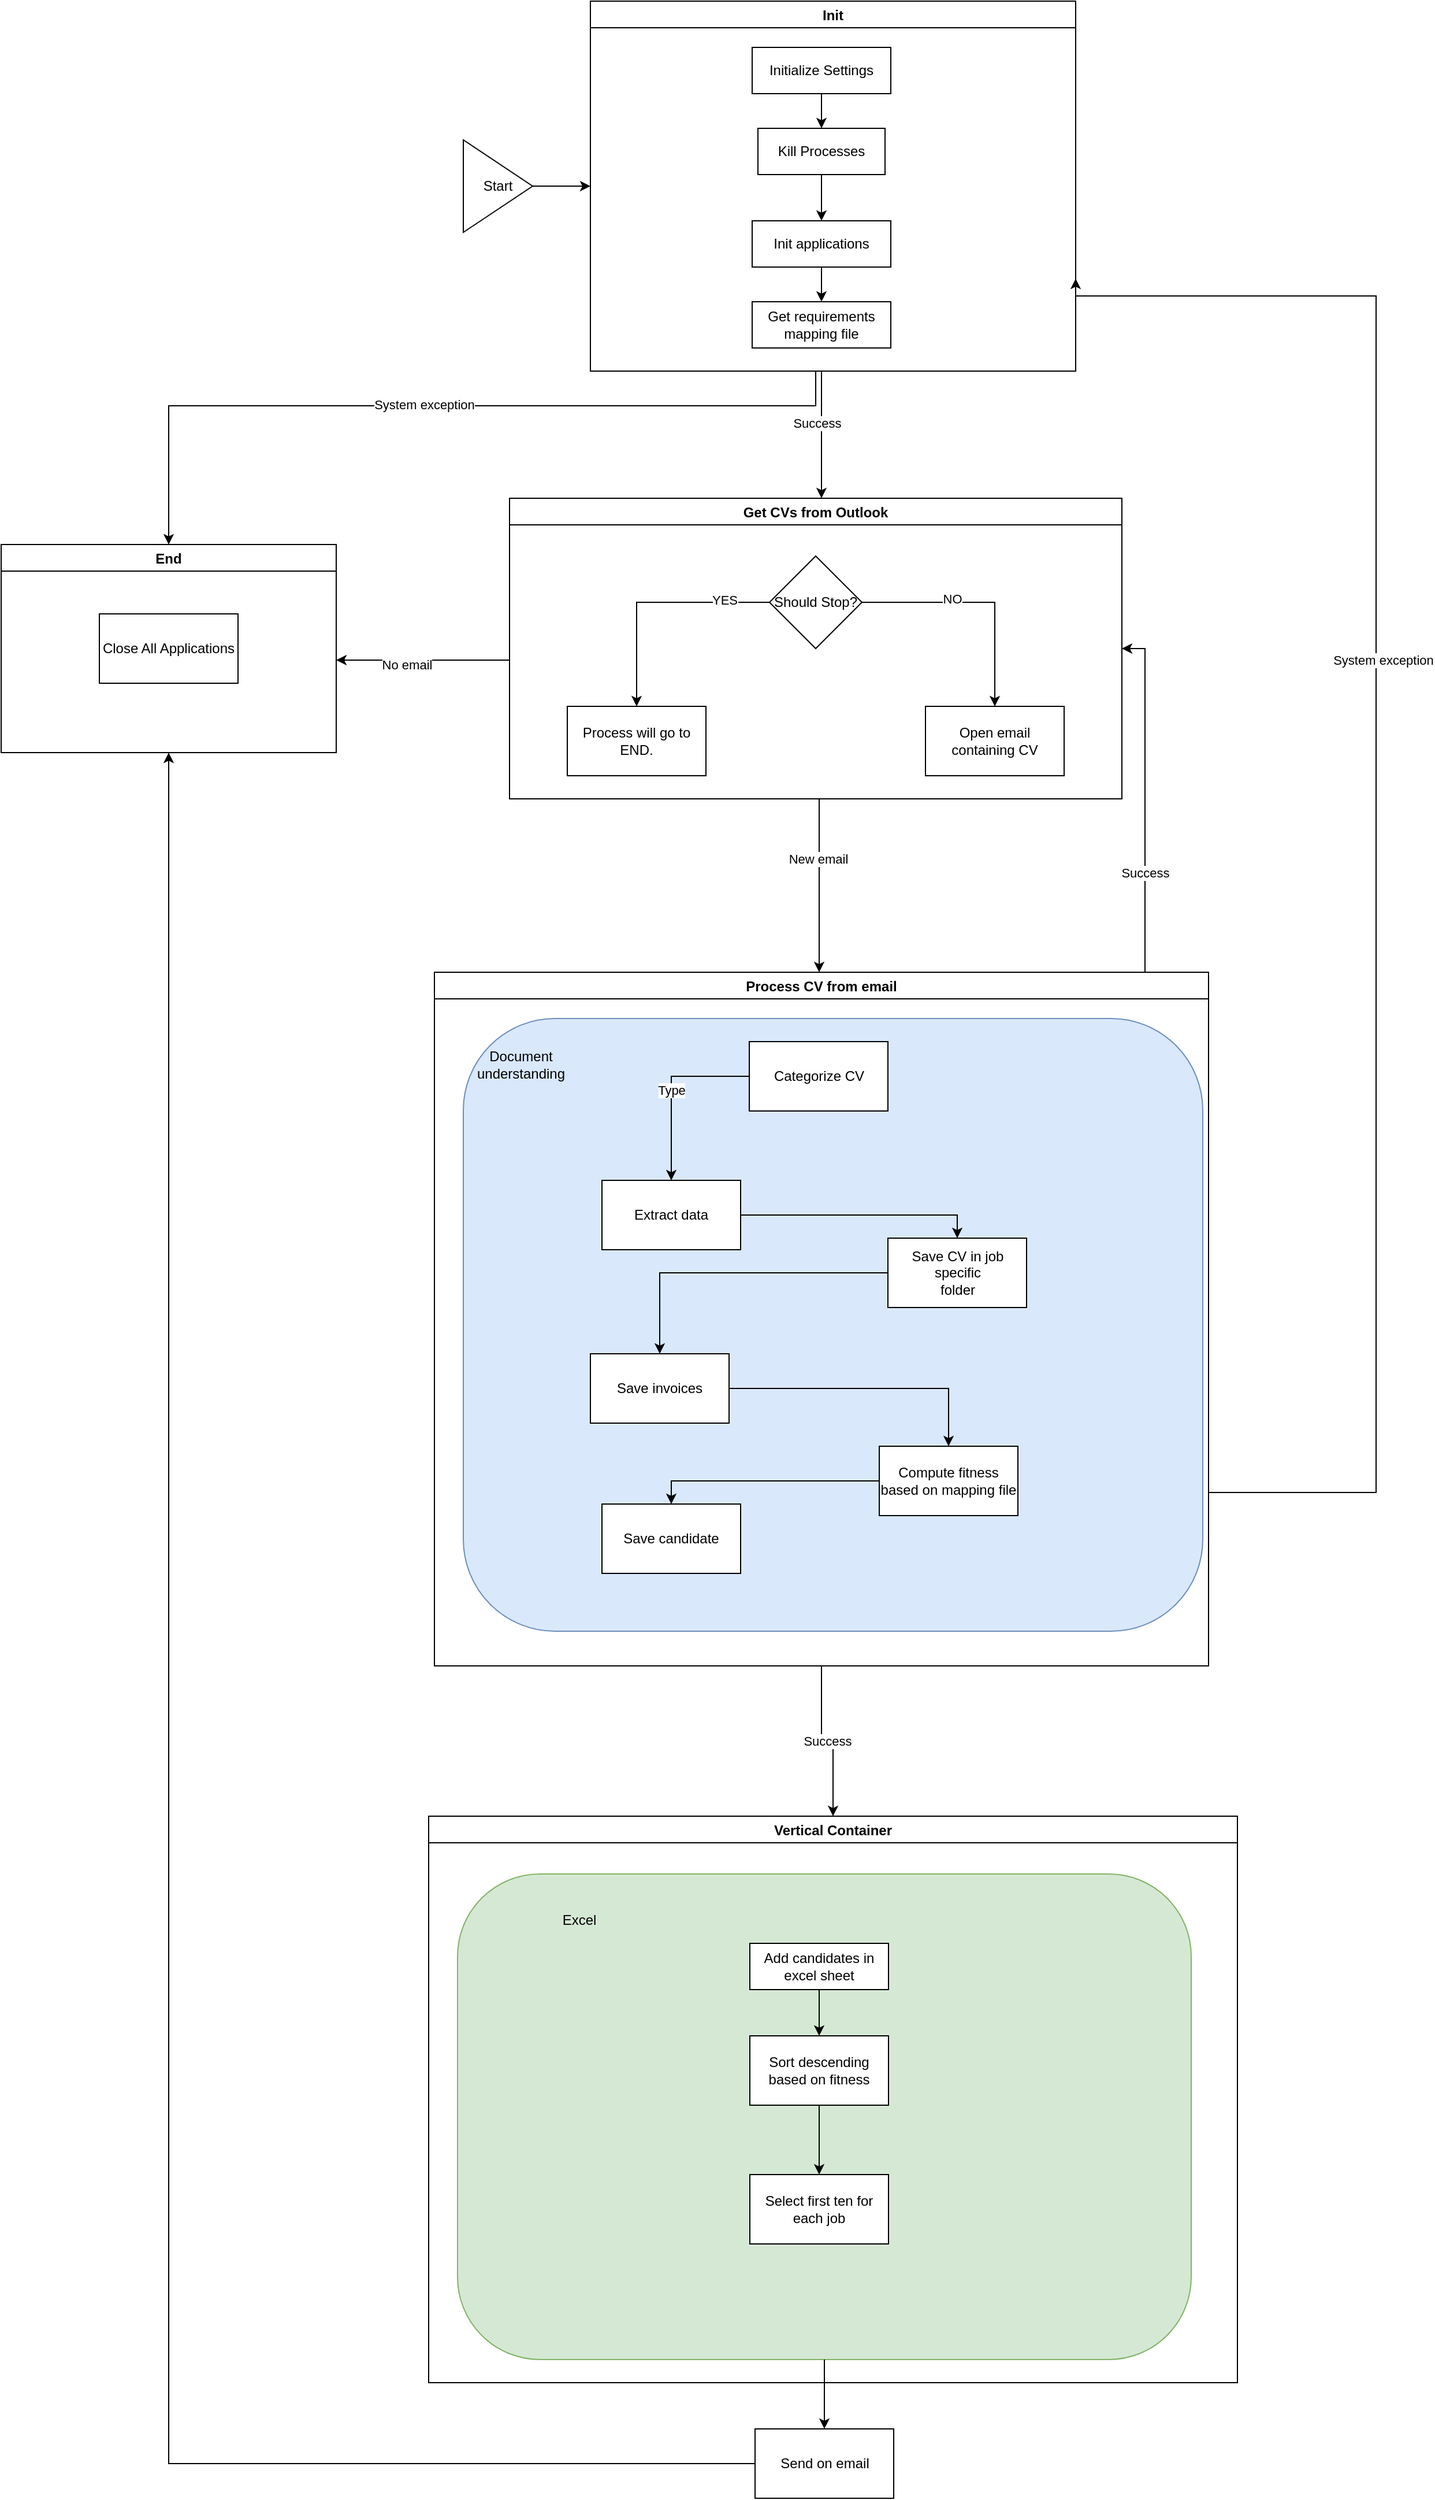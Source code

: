 <mxfile version="15.7.3" type="device"><diagram id="7uNkh-7z7AAtNyKgDQtF" name="Page-4"><mxGraphModel dx="2514" dy="615" grid="1" gridSize="10" guides="1" tooltips="1" connect="1" arrows="1" fold="1" page="1" pageScale="1" pageWidth="850" pageHeight="1100" math="0" shadow="0"><root><mxCell id="vxxEXwMNOzUfwDAZ87uT-0"/><mxCell id="vxxEXwMNOzUfwDAZ87uT-1" parent="vxxEXwMNOzUfwDAZ87uT-0"/><mxCell id="vxxEXwMNOzUfwDAZ87uT-2" value="" style="edgeStyle=orthogonalEdgeStyle;rounded=0;orthogonalLoop=1;jettySize=auto;html=1;entryX=0;entryY=0.5;entryDx=0;entryDy=0;" parent="vxxEXwMNOzUfwDAZ87uT-1" source="vxxEXwMNOzUfwDAZ87uT-3" target="vxxEXwMNOzUfwDAZ87uT-8" edge="1"><mxGeometry relative="1" as="geometry"><mxPoint x="190" y="230" as="targetPoint"/></mxGeometry></mxCell><mxCell id="vxxEXwMNOzUfwDAZ87uT-3" value="Start" style="triangle;whiteSpace=wrap;html=1;" parent="vxxEXwMNOzUfwDAZ87uT-1" vertex="1"><mxGeometry x="80" y="150" width="60" height="80" as="geometry"/></mxCell><mxCell id="vxxEXwMNOzUfwDAZ87uT-4" value="" style="edgeStyle=orthogonalEdgeStyle;rounded=0;orthogonalLoop=1;jettySize=auto;html=1;" parent="vxxEXwMNOzUfwDAZ87uT-1" source="vxxEXwMNOzUfwDAZ87uT-8" target="vxxEXwMNOzUfwDAZ87uT-16" edge="1"><mxGeometry relative="1" as="geometry"><Array as="points"><mxPoint x="390" y="380"/><mxPoint x="390" y="380"/></Array></mxGeometry></mxCell><mxCell id="vxxEXwMNOzUfwDAZ87uT-5" value="Success" style="edgeLabel;html=1;align=center;verticalAlign=middle;resizable=0;points=[];" parent="vxxEXwMNOzUfwDAZ87uT-4" vertex="1" connectable="0"><mxGeometry x="-0.183" y="-4" relative="1" as="geometry"><mxPoint as="offset"/></mxGeometry></mxCell><mxCell id="vxxEXwMNOzUfwDAZ87uT-6" style="edgeStyle=orthogonalEdgeStyle;rounded=0;orthogonalLoop=1;jettySize=auto;html=1;entryX=0.5;entryY=0;entryDx=0;entryDy=0;" parent="vxxEXwMNOzUfwDAZ87uT-1" source="vxxEXwMNOzUfwDAZ87uT-8" target="vxxEXwMNOzUfwDAZ87uT-64" edge="1"><mxGeometry relative="1" as="geometry"><Array as="points"><mxPoint x="385" y="380"/><mxPoint x="-175" y="380"/></Array></mxGeometry></mxCell><mxCell id="vxxEXwMNOzUfwDAZ87uT-7" value="System exception" style="edgeLabel;html=1;align=center;verticalAlign=middle;resizable=0;points=[];" parent="vxxEXwMNOzUfwDAZ87uT-6" vertex="1" connectable="0"><mxGeometry x="0.039" y="-1" relative="1" as="geometry"><mxPoint as="offset"/></mxGeometry></mxCell><mxCell id="vxxEXwMNOzUfwDAZ87uT-8" value="Init" style="swimlane;" parent="vxxEXwMNOzUfwDAZ87uT-1" vertex="1"><mxGeometry x="190" y="30" width="420" height="320" as="geometry"/></mxCell><mxCell id="vxxEXwMNOzUfwDAZ87uT-9" value="Initialize Settings" style="rounded=0;whiteSpace=wrap;html=1;" parent="vxxEXwMNOzUfwDAZ87uT-8" vertex="1"><mxGeometry x="140" y="40" width="120" height="40" as="geometry"/></mxCell><mxCell id="Ou969SNat2xQfquH75fH-2" style="edgeStyle=orthogonalEdgeStyle;rounded=0;orthogonalLoop=1;jettySize=auto;html=1;" parent="vxxEXwMNOzUfwDAZ87uT-8" source="vxxEXwMNOzUfwDAZ87uT-10" target="Ou969SNat2xQfquH75fH-0" edge="1"><mxGeometry relative="1" as="geometry"/></mxCell><mxCell id="vxxEXwMNOzUfwDAZ87uT-10" value="Kill Processes" style="rounded=0;whiteSpace=wrap;html=1;" parent="vxxEXwMNOzUfwDAZ87uT-8" vertex="1"><mxGeometry x="145" y="110" width="110" height="40" as="geometry"/></mxCell><mxCell id="vxxEXwMNOzUfwDAZ87uT-11" value="" style="edgeStyle=orthogonalEdgeStyle;rounded=0;orthogonalLoop=1;jettySize=auto;html=1;entryX=0.5;entryY=0;entryDx=0;entryDy=0;" parent="vxxEXwMNOzUfwDAZ87uT-8" source="vxxEXwMNOzUfwDAZ87uT-9" target="vxxEXwMNOzUfwDAZ87uT-10" edge="1"><mxGeometry relative="1" as="geometry"><mxPoint x="205" y="110" as="targetPoint"/></mxGeometry></mxCell><mxCell id="Ou969SNat2xQfquH75fH-1" value="&lt;div&gt;Get requirements mapping file&lt;/div&gt;" style="rounded=0;whiteSpace=wrap;html=1;" parent="vxxEXwMNOzUfwDAZ87uT-8" vertex="1"><mxGeometry x="140" y="260" width="120" height="40" as="geometry"/></mxCell><mxCell id="Ou969SNat2xQfquH75fH-3" style="edgeStyle=orthogonalEdgeStyle;rounded=0;orthogonalLoop=1;jettySize=auto;html=1;entryX=0.5;entryY=0;entryDx=0;entryDy=0;" parent="vxxEXwMNOzUfwDAZ87uT-8" source="Ou969SNat2xQfquH75fH-0" target="Ou969SNat2xQfquH75fH-1" edge="1"><mxGeometry relative="1" as="geometry"/></mxCell><mxCell id="Ou969SNat2xQfquH75fH-0" value="Init applications" style="rounded=0;whiteSpace=wrap;html=1;" parent="vxxEXwMNOzUfwDAZ87uT-8" vertex="1"><mxGeometry x="140" y="190" width="120" height="40" as="geometry"/></mxCell><mxCell id="vxxEXwMNOzUfwDAZ87uT-12" value="" style="edgeStyle=orthogonalEdgeStyle;rounded=0;orthogonalLoop=1;jettySize=auto;html=1;" parent="vxxEXwMNOzUfwDAZ87uT-1" source="vxxEXwMNOzUfwDAZ87uT-16" target="vxxEXwMNOzUfwDAZ87uT-28" edge="1"><mxGeometry relative="1" as="geometry"><Array as="points"><mxPoint x="388" y="750"/><mxPoint x="388" y="750"/></Array></mxGeometry></mxCell><mxCell id="vxxEXwMNOzUfwDAZ87uT-13" value="New email" style="edgeLabel;html=1;align=center;verticalAlign=middle;resizable=0;points=[];" parent="vxxEXwMNOzUfwDAZ87uT-12" vertex="1" connectable="0"><mxGeometry x="-0.307" y="-1" relative="1" as="geometry"><mxPoint as="offset"/></mxGeometry></mxCell><mxCell id="vxxEXwMNOzUfwDAZ87uT-14" value="" style="edgeStyle=orthogonalEdgeStyle;rounded=0;orthogonalLoop=1;jettySize=auto;html=1;" parent="vxxEXwMNOzUfwDAZ87uT-1" source="vxxEXwMNOzUfwDAZ87uT-16" target="vxxEXwMNOzUfwDAZ87uT-64" edge="1"><mxGeometry relative="1" as="geometry"><Array as="points"><mxPoint x="50" y="600"/><mxPoint x="50" y="600"/></Array></mxGeometry></mxCell><mxCell id="vxxEXwMNOzUfwDAZ87uT-15" value="No email" style="edgeLabel;html=1;align=center;verticalAlign=middle;resizable=0;points=[];" parent="vxxEXwMNOzUfwDAZ87uT-14" vertex="1" connectable="0"><mxGeometry x="0.201" y="4" relative="1" as="geometry"><mxPoint x="1" as="offset"/></mxGeometry></mxCell><mxCell id="vxxEXwMNOzUfwDAZ87uT-16" value="Get CVs from Outlook" style="swimlane;" parent="vxxEXwMNOzUfwDAZ87uT-1" vertex="1"><mxGeometry x="120" y="460" width="530" height="260" as="geometry"/></mxCell><mxCell id="vxxEXwMNOzUfwDAZ87uT-17" value="Should Stop?" style="rhombus;whiteSpace=wrap;html=1;" parent="vxxEXwMNOzUfwDAZ87uT-16" vertex="1"><mxGeometry x="225" y="50" width="80" height="80" as="geometry"/></mxCell><mxCell id="vxxEXwMNOzUfwDAZ87uT-18" value="Process will go to END." style="rounded=0;whiteSpace=wrap;html=1;" parent="vxxEXwMNOzUfwDAZ87uT-16" vertex="1"><mxGeometry x="50" y="180" width="120" height="60" as="geometry"/></mxCell><mxCell id="vxxEXwMNOzUfwDAZ87uT-19" value="Open email containing CV" style="whiteSpace=wrap;html=1;" parent="vxxEXwMNOzUfwDAZ87uT-16" vertex="1"><mxGeometry x="360" y="180" width="120" height="60" as="geometry"/></mxCell><mxCell id="vxxEXwMNOzUfwDAZ87uT-20" value="" style="edgeStyle=orthogonalEdgeStyle;rounded=0;orthogonalLoop=1;jettySize=auto;html=1;" parent="vxxEXwMNOzUfwDAZ87uT-16" source="vxxEXwMNOzUfwDAZ87uT-17" target="vxxEXwMNOzUfwDAZ87uT-19" edge="1"><mxGeometry relative="1" as="geometry"/></mxCell><mxCell id="vxxEXwMNOzUfwDAZ87uT-21" value="NO" style="edgeLabel;html=1;align=center;verticalAlign=middle;resizable=0;points=[];" parent="vxxEXwMNOzUfwDAZ87uT-20" vertex="1" connectable="0"><mxGeometry x="-0.24" y="3" relative="1" as="geometry"><mxPoint as="offset"/></mxGeometry></mxCell><mxCell id="vxxEXwMNOzUfwDAZ87uT-22" style="edgeStyle=orthogonalEdgeStyle;rounded=0;orthogonalLoop=1;jettySize=auto;html=1;entryX=0.5;entryY=0;entryDx=0;entryDy=0;" parent="vxxEXwMNOzUfwDAZ87uT-16" source="vxxEXwMNOzUfwDAZ87uT-17" target="vxxEXwMNOzUfwDAZ87uT-18" edge="1"><mxGeometry relative="1" as="geometry"><mxPoint x="140" y="180" as="targetPoint"/></mxGeometry></mxCell><mxCell id="vxxEXwMNOzUfwDAZ87uT-23" value="YES" style="edgeLabel;html=1;align=center;verticalAlign=middle;resizable=0;points=[];" parent="vxxEXwMNOzUfwDAZ87uT-22" vertex="1" connectable="0"><mxGeometry x="-0.62" y="-2" relative="1" as="geometry"><mxPoint as="offset"/></mxGeometry></mxCell><mxCell id="vxxEXwMNOzUfwDAZ87uT-24" style="edgeStyle=orthogonalEdgeStyle;rounded=0;orthogonalLoop=1;jettySize=auto;html=1;entryX=1;entryY=0.5;entryDx=0;entryDy=0;" parent="vxxEXwMNOzUfwDAZ87uT-1" source="vxxEXwMNOzUfwDAZ87uT-28" target="vxxEXwMNOzUfwDAZ87uT-16" edge="1"><mxGeometry relative="1" as="geometry"><Array as="points"><mxPoint x="670" y="590"/></Array></mxGeometry></mxCell><mxCell id="vxxEXwMNOzUfwDAZ87uT-25" value="Success" style="edgeLabel;html=1;align=center;verticalAlign=middle;resizable=0;points=[];" parent="vxxEXwMNOzUfwDAZ87uT-24" vertex="1" connectable="0"><mxGeometry x="-0.425" relative="1" as="geometry"><mxPoint as="offset"/></mxGeometry></mxCell><mxCell id="vxxEXwMNOzUfwDAZ87uT-26" style="edgeStyle=orthogonalEdgeStyle;rounded=0;orthogonalLoop=1;jettySize=auto;html=1;entryX=1;entryY=0.75;entryDx=0;entryDy=0;" parent="vxxEXwMNOzUfwDAZ87uT-1" source="vxxEXwMNOzUfwDAZ87uT-28" target="vxxEXwMNOzUfwDAZ87uT-8" edge="1"><mxGeometry relative="1" as="geometry"><Array as="points"><mxPoint x="870" y="1320"/><mxPoint x="870" y="285"/><mxPoint x="610" y="285"/></Array></mxGeometry></mxCell><mxCell id="vxxEXwMNOzUfwDAZ87uT-27" value="System exception" style="edgeLabel;html=1;align=center;verticalAlign=middle;resizable=0;points=[];" parent="vxxEXwMNOzUfwDAZ87uT-26" vertex="1" connectable="0"><mxGeometry x="0.189" y="-6" relative="1" as="geometry"><mxPoint as="offset"/></mxGeometry></mxCell><mxCell id="7STWUKNCDraEXHAkLIqX-9" value="Success" style="edgeStyle=orthogonalEdgeStyle;rounded=0;orthogonalLoop=1;jettySize=auto;html=1;entryX=0.5;entryY=0;entryDx=0;entryDy=0;" edge="1" parent="vxxEXwMNOzUfwDAZ87uT-1" source="vxxEXwMNOzUfwDAZ87uT-28" target="7STWUKNCDraEXHAkLIqX-8"><mxGeometry relative="1" as="geometry"><mxPoint x="400" y="1640" as="targetPoint"/><Array as="points"><mxPoint x="390" y="1535"/><mxPoint x="400" y="1535"/></Array></mxGeometry></mxCell><mxCell id="vxxEXwMNOzUfwDAZ87uT-28" value="Process CV from email" style="swimlane;startSize=23;" parent="vxxEXwMNOzUfwDAZ87uT-1" vertex="1"><mxGeometry x="55" y="870" width="670" height="600" as="geometry"/></mxCell><mxCell id="vxxEXwMNOzUfwDAZ87uT-29" value="" style="rounded=1;whiteSpace=wrap;html=1;fillColor=#dae8fc;strokeColor=#6c8ebf;" parent="vxxEXwMNOzUfwDAZ87uT-28" vertex="1"><mxGeometry x="25" y="40" width="640" height="530" as="geometry"/></mxCell><mxCell id="vxxEXwMNOzUfwDAZ87uT-33" value="&lt;div&gt;Save CV in job specific&lt;/div&gt;&lt;div&gt;folder&lt;br&gt;&lt;/div&gt;" style="whiteSpace=wrap;html=1;" parent="vxxEXwMNOzUfwDAZ87uT-28" vertex="1"><mxGeometry x="392.5" y="230" width="120" height="60" as="geometry"/></mxCell><mxCell id="vxxEXwMNOzUfwDAZ87uT-35" value="Save invoices" style="whiteSpace=wrap;html=1;" parent="vxxEXwMNOzUfwDAZ87uT-28" vertex="1"><mxGeometry x="135" y="330" width="120" height="60" as="geometry"/></mxCell><mxCell id="vxxEXwMNOzUfwDAZ87uT-36" value="" style="edgeStyle=orthogonalEdgeStyle;rounded=0;orthogonalLoop=1;jettySize=auto;html=1;" parent="vxxEXwMNOzUfwDAZ87uT-28" source="vxxEXwMNOzUfwDAZ87uT-33" target="vxxEXwMNOzUfwDAZ87uT-35" edge="1"><mxGeometry relative="1" as="geometry"/></mxCell><mxCell id="7STWUKNCDraEXHAkLIqX-6" style="edgeStyle=orthogonalEdgeStyle;rounded=0;orthogonalLoop=1;jettySize=auto;html=1;entryX=0.5;entryY=0;entryDx=0;entryDy=0;" edge="1" parent="vxxEXwMNOzUfwDAZ87uT-28" source="vxxEXwMNOzUfwDAZ87uT-37" target="7STWUKNCDraEXHAkLIqX-5"><mxGeometry relative="1" as="geometry"/></mxCell><mxCell id="vxxEXwMNOzUfwDAZ87uT-37" value="Compute fitness based on mapping file" style="whiteSpace=wrap;html=1;" parent="vxxEXwMNOzUfwDAZ87uT-28" vertex="1"><mxGeometry x="385" y="410" width="120" height="60" as="geometry"/></mxCell><mxCell id="vxxEXwMNOzUfwDAZ87uT-38" value="" style="edgeStyle=orthogonalEdgeStyle;rounded=0;orthogonalLoop=1;jettySize=auto;html=1;" parent="vxxEXwMNOzUfwDAZ87uT-28" source="vxxEXwMNOzUfwDAZ87uT-35" target="vxxEXwMNOzUfwDAZ87uT-37" edge="1"><mxGeometry relative="1" as="geometry"/></mxCell><mxCell id="Ou969SNat2xQfquH75fH-6" value="Type" style="edgeStyle=orthogonalEdgeStyle;rounded=0;orthogonalLoop=1;jettySize=auto;html=1;" parent="vxxEXwMNOzUfwDAZ87uT-28" source="vxxEXwMNOzUfwDAZ87uT-41" target="Ou969SNat2xQfquH75fH-4" edge="1"><mxGeometry relative="1" as="geometry"/></mxCell><mxCell id="vxxEXwMNOzUfwDAZ87uT-41" value="Categorize CV" style="rounded=0;whiteSpace=wrap;html=1;" parent="vxxEXwMNOzUfwDAZ87uT-28" vertex="1"><mxGeometry x="272.5" y="60" width="120" height="60" as="geometry"/></mxCell><mxCell id="vxxEXwMNOzUfwDAZ87uT-47" value="Document understanding" style="text;html=1;strokeColor=none;fillColor=none;align=center;verticalAlign=middle;whiteSpace=wrap;rounded=0;" parent="vxxEXwMNOzUfwDAZ87uT-28" vertex="1"><mxGeometry x="55" y="70" width="40" height="20" as="geometry"/></mxCell><mxCell id="Ou969SNat2xQfquH75fH-7" style="edgeStyle=orthogonalEdgeStyle;rounded=0;orthogonalLoop=1;jettySize=auto;html=1;entryX=0.5;entryY=0;entryDx=0;entryDy=0;" parent="vxxEXwMNOzUfwDAZ87uT-28" source="Ou969SNat2xQfquH75fH-4" target="vxxEXwMNOzUfwDAZ87uT-33" edge="1"><mxGeometry relative="1" as="geometry"/></mxCell><mxCell id="Ou969SNat2xQfquH75fH-4" value="Extract data" style="whiteSpace=wrap;html=1;" parent="vxxEXwMNOzUfwDAZ87uT-28" vertex="1"><mxGeometry x="145" y="180" width="120" height="60" as="geometry"/></mxCell><mxCell id="7STWUKNCDraEXHAkLIqX-5" value="Save candidate" style="rounded=0;whiteSpace=wrap;html=1;" vertex="1" parent="vxxEXwMNOzUfwDAZ87uT-28"><mxGeometry x="145" y="460" width="120" height="60" as="geometry"/></mxCell><mxCell id="vxxEXwMNOzUfwDAZ87uT-64" value="End" style="swimlane;" parent="vxxEXwMNOzUfwDAZ87uT-1" vertex="1"><mxGeometry x="-320" y="500" width="290" height="180" as="geometry"/></mxCell><mxCell id="vxxEXwMNOzUfwDAZ87uT-65" value="Close All Applications" style="rounded=0;whiteSpace=wrap;html=1;" parent="vxxEXwMNOzUfwDAZ87uT-64" vertex="1"><mxGeometry x="85" y="60" width="120" height="60" as="geometry"/></mxCell><mxCell id="7STWUKNCDraEXHAkLIqX-8" value="Vertical Container" style="swimlane;" vertex="1" parent="vxxEXwMNOzUfwDAZ87uT-1"><mxGeometry x="50" y="1600" width="700" height="490" as="geometry"/></mxCell><mxCell id="vxxEXwMNOzUfwDAZ87uT-70" value="" style="group" parent="7STWUKNCDraEXHAkLIqX-8" vertex="1" connectable="0"><mxGeometry x="35" y="70" width="635" height="420" as="geometry"/></mxCell><mxCell id="vxxEXwMNOzUfwDAZ87uT-48" value="" style="rounded=1;whiteSpace=wrap;html=1;fillColor=#d5e8d4;strokeColor=#82b366;arcSize=17;" parent="vxxEXwMNOzUfwDAZ87uT-70" vertex="1"><mxGeometry x="-10" y="-20" width="635" height="420" as="geometry"/></mxCell><mxCell id="vxxEXwMNOzUfwDAZ87uT-49" value="Excel " style="text;html=1;strokeColor=none;fillColor=none;align=center;verticalAlign=middle;whiteSpace=wrap;rounded=0;" parent="vxxEXwMNOzUfwDAZ87uT-70" vertex="1"><mxGeometry x="22.5" y="10" width="145" height="20" as="geometry"/></mxCell><mxCell id="7STWUKNCDraEXHAkLIqX-12" style="edgeStyle=orthogonalEdgeStyle;rounded=0;orthogonalLoop=1;jettySize=auto;html=1;exitX=0.5;exitY=1;exitDx=0;exitDy=0;entryX=0.5;entryY=0;entryDx=0;entryDy=0;" edge="1" parent="vxxEXwMNOzUfwDAZ87uT-70" source="7STWUKNCDraEXHAkLIqX-0" target="7STWUKNCDraEXHAkLIqX-10"><mxGeometry relative="1" as="geometry"/></mxCell><mxCell id="7STWUKNCDraEXHAkLIqX-0" value="Add candidates in excel sheet" style="rounded=0;whiteSpace=wrap;html=1;" vertex="1" parent="vxxEXwMNOzUfwDAZ87uT-70"><mxGeometry x="243" y="40" width="120" height="40" as="geometry"/></mxCell><mxCell id="7STWUKNCDraEXHAkLIqX-13" style="edgeStyle=orthogonalEdgeStyle;rounded=0;orthogonalLoop=1;jettySize=auto;html=1;exitX=0.5;exitY=1;exitDx=0;exitDy=0;" edge="1" parent="vxxEXwMNOzUfwDAZ87uT-70" source="7STWUKNCDraEXHAkLIqX-10" target="7STWUKNCDraEXHAkLIqX-11"><mxGeometry relative="1" as="geometry"/></mxCell><mxCell id="7STWUKNCDraEXHAkLIqX-10" value="Sort descending based on fitness" style="rounded=0;whiteSpace=wrap;html=1;" vertex="1" parent="vxxEXwMNOzUfwDAZ87uT-70"><mxGeometry x="243" y="120" width="120" height="60" as="geometry"/></mxCell><mxCell id="7STWUKNCDraEXHAkLIqX-11" value="Select first ten for each job" style="rounded=0;whiteSpace=wrap;html=1;" vertex="1" parent="vxxEXwMNOzUfwDAZ87uT-70"><mxGeometry x="243" y="240" width="120" height="60" as="geometry"/></mxCell><mxCell id="7STWUKNCDraEXHAkLIqX-16" style="edgeStyle=orthogonalEdgeStyle;rounded=0;orthogonalLoop=1;jettySize=auto;html=1;exitX=0;exitY=0.5;exitDx=0;exitDy=0;entryX=0.5;entryY=1;entryDx=0;entryDy=0;" edge="1" parent="vxxEXwMNOzUfwDAZ87uT-1" source="7STWUKNCDraEXHAkLIqX-14" target="vxxEXwMNOzUfwDAZ87uT-64"><mxGeometry relative="1" as="geometry"/></mxCell><mxCell id="7STWUKNCDraEXHAkLIqX-14" value="Send on email" style="rounded=0;whiteSpace=wrap;html=1;" vertex="1" parent="vxxEXwMNOzUfwDAZ87uT-1"><mxGeometry x="332.5" y="2130" width="120" height="60" as="geometry"/></mxCell><mxCell id="7STWUKNCDraEXHAkLIqX-15" style="edgeStyle=orthogonalEdgeStyle;rounded=0;orthogonalLoop=1;jettySize=auto;html=1;entryX=0.5;entryY=0;entryDx=0;entryDy=0;" edge="1" parent="vxxEXwMNOzUfwDAZ87uT-1" source="vxxEXwMNOzUfwDAZ87uT-48" target="7STWUKNCDraEXHAkLIqX-14"><mxGeometry relative="1" as="geometry"/></mxCell></root></mxGraphModel></diagram></mxfile>